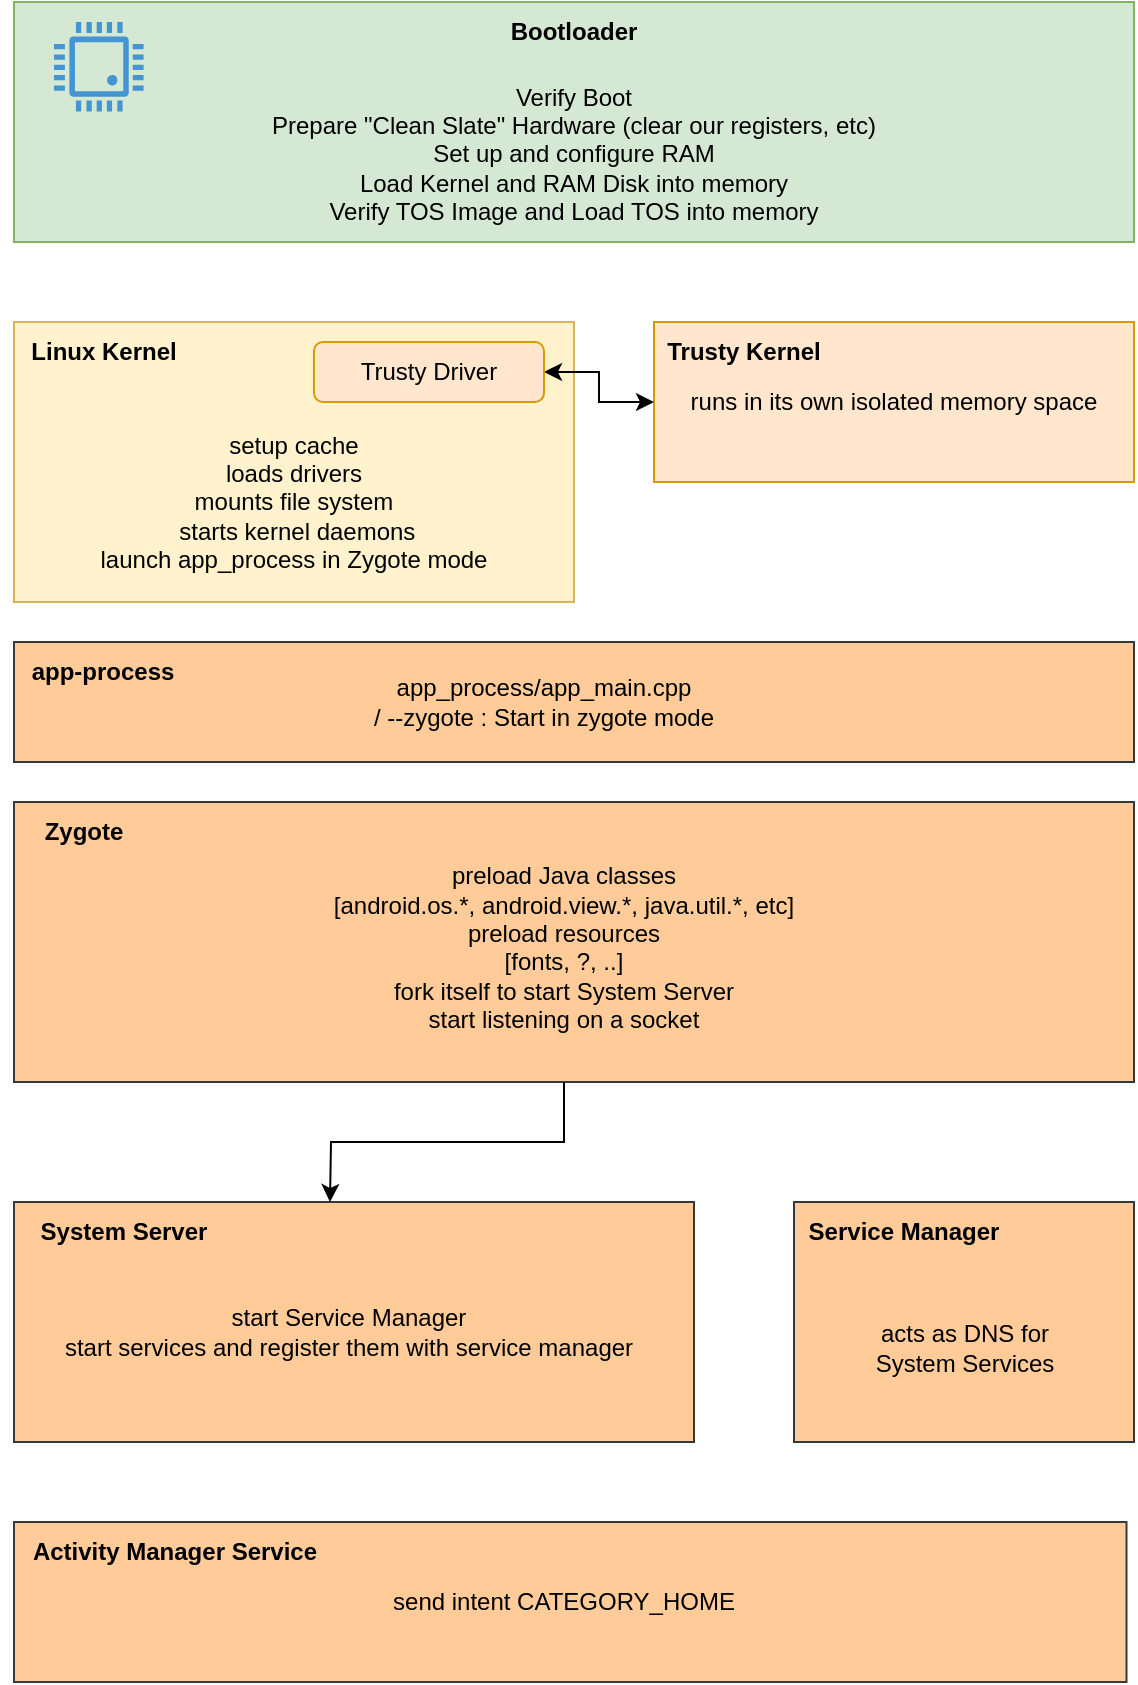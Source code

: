 <mxfile version="26.0.10">
  <diagram name="Page-1" id="g4vA7x9xGMmhjbXBI0Az">
    <mxGraphModel dx="1975" dy="1126" grid="1" gridSize="10" guides="1" tooltips="1" connect="1" arrows="1" fold="1" page="1" pageScale="1" pageWidth="850" pageHeight="1100" math="0" shadow="0">
      <root>
        <mxCell id="0" />
        <mxCell id="1" parent="0" />
        <mxCell id="JTFcoA_yMMZBAldnWhBs-1" value="" style="rounded=0;whiteSpace=wrap;html=1;fillColor=#d5e8d4;strokeColor=#82b366;" vertex="1" parent="1">
          <mxGeometry x="160" y="80" width="560" height="120" as="geometry" />
        </mxCell>
        <mxCell id="JTFcoA_yMMZBAldnWhBs-2" value="" style="pointerEvents=1;shadow=0;dashed=0;html=1;strokeColor=none;fillColor=#4495D1;labelPosition=center;verticalLabelPosition=bottom;verticalAlign=top;align=center;outlineConnect=0;shape=mxgraph.veeam.cpu;" vertex="1" parent="1">
          <mxGeometry x="180" y="90" width="44.8" height="44.8" as="geometry" />
        </mxCell>
        <mxCell id="JTFcoA_yMMZBAldnWhBs-3" value="" style="rounded=0;whiteSpace=wrap;html=1;fillColor=#fff2cc;strokeColor=#d6b656;" vertex="1" parent="1">
          <mxGeometry x="160" y="240" width="280" height="140" as="geometry" />
        </mxCell>
        <mxCell id="JTFcoA_yMMZBAldnWhBs-4" value="&lt;span data-huuid=&quot;6726455639055875607&quot;&gt;&lt;span&gt;runs in its own isolated memory space&lt;/span&gt;&lt;/span&gt;" style="rounded=0;whiteSpace=wrap;html=1;fillColor=#ffe6cc;strokeColor=#d79b00;" vertex="1" parent="1">
          <mxGeometry x="480" y="240" width="240" height="80" as="geometry" />
        </mxCell>
        <mxCell id="JTFcoA_yMMZBAldnWhBs-5" value="&lt;b&gt;Bootloader&lt;/b&gt;" style="text;html=1;align=center;verticalAlign=middle;whiteSpace=wrap;rounded=0;" vertex="1" parent="1">
          <mxGeometry x="410" y="80" width="60" height="30" as="geometry" />
        </mxCell>
        <mxCell id="JTFcoA_yMMZBAldnWhBs-6" value="&lt;div&gt;Verify Boot&lt;/div&gt;&lt;div&gt;Prepare &quot;Clean Slate&quot; Hardware (clear our registers, etc)&lt;/div&gt;&lt;div&gt;Set up and configure RAM&lt;/div&gt;&lt;div&gt;Load Kernel and RAM Disk into memory &lt;br&gt;&lt;/div&gt;&lt;div&gt;Verify TOS Image and Load TOS into memory&lt;/div&gt;" style="text;html=1;align=center;verticalAlign=middle;whiteSpace=wrap;rounded=0;" vertex="1" parent="1">
          <mxGeometry x="240" y="120" width="400" height="72.6" as="geometry" />
        </mxCell>
        <mxCell id="JTFcoA_yMMZBAldnWhBs-7" value="&lt;b&gt;Linux Kernel&lt;/b&gt;" style="text;html=1;align=center;verticalAlign=middle;whiteSpace=wrap;rounded=0;" vertex="1" parent="1">
          <mxGeometry x="160" y="240" width="90" height="30" as="geometry" />
        </mxCell>
        <mxCell id="JTFcoA_yMMZBAldnWhBs-8" value="&lt;div&gt;setup cache&lt;/div&gt;&lt;div&gt;loads drivers&lt;/div&gt;&lt;div&gt;mounts file system&lt;/div&gt;&lt;div&gt;&amp;nbsp;starts kernel daemons&lt;/div&gt;&lt;div&gt;launch app_process in Zygote mode&lt;/div&gt;" style="text;html=1;align=center;verticalAlign=middle;whiteSpace=wrap;rounded=0;" vertex="1" parent="1">
          <mxGeometry x="200" y="290" width="200" height="80" as="geometry" />
        </mxCell>
        <mxCell id="JTFcoA_yMMZBAldnWhBs-9" value="&lt;b&gt;Trusty Kernel&lt;/b&gt;" style="text;html=1;align=center;verticalAlign=middle;whiteSpace=wrap;rounded=0;" vertex="1" parent="1">
          <mxGeometry x="470" y="240" width="110" height="30" as="geometry" />
        </mxCell>
        <mxCell id="JTFcoA_yMMZBAldnWhBs-10" value="" style="rounded=0;whiteSpace=wrap;html=1;fillColor=#ffcc99;strokeColor=#36393d;" vertex="1" parent="1">
          <mxGeometry x="160" y="480" width="560" height="140" as="geometry" />
        </mxCell>
        <mxCell id="JTFcoA_yMMZBAldnWhBs-11" value="&lt;b&gt;Zygote&lt;/b&gt;" style="text;html=1;align=center;verticalAlign=middle;whiteSpace=wrap;rounded=0;" vertex="1" parent="1">
          <mxGeometry x="160" y="480" width="70" height="30" as="geometry" />
        </mxCell>
        <mxCell id="JTFcoA_yMMZBAldnWhBs-13" style="edgeStyle=orthogonalEdgeStyle;rounded=0;orthogonalLoop=1;jettySize=auto;html=1;entryX=0;entryY=0.5;entryDx=0;entryDy=0;startArrow=classic;startFill=1;" edge="1" parent="1" source="JTFcoA_yMMZBAldnWhBs-12" target="JTFcoA_yMMZBAldnWhBs-4">
          <mxGeometry relative="1" as="geometry" />
        </mxCell>
        <mxCell id="JTFcoA_yMMZBAldnWhBs-12" value="Trusty Driver" style="rounded=1;whiteSpace=wrap;html=1;fillColor=#ffe6cc;strokeColor=#d79b00;" vertex="1" parent="1">
          <mxGeometry x="310" y="250" width="115" height="30" as="geometry" />
        </mxCell>
        <mxCell id="JTFcoA_yMMZBAldnWhBs-14" value="&lt;div&gt;preload Java classes&lt;/div&gt;&lt;div&gt;[android.os.*, android.view.*, java.util.*, etc]&lt;/div&gt;&lt;div&gt;preload resources&lt;/div&gt;&lt;div&gt;[fonts, ?, ..]&lt;/div&gt;&lt;div&gt;fork itself to start System Server&lt;/div&gt;&lt;div&gt;start listening on a socket&lt;/div&gt;&lt;div&gt;&lt;br&gt;&lt;/div&gt;" style="text;html=1;align=center;verticalAlign=middle;whiteSpace=wrap;rounded=0;" vertex="1" parent="1">
          <mxGeometry x="270" y="500" width="330" height="120" as="geometry" />
        </mxCell>
        <mxCell id="JTFcoA_yMMZBAldnWhBs-15" value="" style="rounded=0;whiteSpace=wrap;html=1;fillColor=#ffcc99;strokeColor=#36393d;" vertex="1" parent="1">
          <mxGeometry x="160" y="680" width="340" height="120" as="geometry" />
        </mxCell>
        <mxCell id="JTFcoA_yMMZBAldnWhBs-16" value="&lt;b&gt;System Server&lt;/b&gt;" style="text;html=1;align=center;verticalAlign=middle;whiteSpace=wrap;rounded=0;" vertex="1" parent="1">
          <mxGeometry x="160" y="680" width="110" height="30" as="geometry" />
        </mxCell>
        <mxCell id="JTFcoA_yMMZBAldnWhBs-17" value="&lt;div&gt;start Service Manager&lt;/div&gt;&lt;div&gt;start services and register them with service manager&lt;/div&gt;" style="text;html=1;align=center;verticalAlign=middle;whiteSpace=wrap;rounded=0;" vertex="1" parent="1">
          <mxGeometry x="175" y="710" width="305" height="70" as="geometry" />
        </mxCell>
        <mxCell id="JTFcoA_yMMZBAldnWhBs-19" value="" style="rounded=0;whiteSpace=wrap;html=1;fillColor=#ffcc99;strokeColor=#36393d;" vertex="1" parent="1">
          <mxGeometry x="550" y="680" width="170" height="120" as="geometry" />
        </mxCell>
        <mxCell id="JTFcoA_yMMZBAldnWhBs-20" value="&lt;b&gt;Service Manager&lt;/b&gt;" style="text;html=1;align=center;verticalAlign=middle;whiteSpace=wrap;rounded=0;" vertex="1" parent="1">
          <mxGeometry x="550" y="680" width="110" height="30" as="geometry" />
        </mxCell>
        <mxCell id="JTFcoA_yMMZBAldnWhBs-21" value="" style="rounded=0;whiteSpace=wrap;html=1;fillColor=#ffcc99;strokeColor=#36393d;" vertex="1" parent="1">
          <mxGeometry x="160" y="840" width="556.25" height="80" as="geometry" />
        </mxCell>
        <mxCell id="JTFcoA_yMMZBAldnWhBs-22" value="&lt;b&gt;Activity Manager Service&lt;/b&gt;" style="text;html=1;align=center;verticalAlign=middle;whiteSpace=wrap;rounded=0;" vertex="1" parent="1">
          <mxGeometry x="153.75" y="840" width="172.5" height="30" as="geometry" />
        </mxCell>
        <mxCell id="JTFcoA_yMMZBAldnWhBs-24" value="" style="rounded=0;whiteSpace=wrap;html=1;fillColor=#ffcc99;strokeColor=#36393d;" vertex="1" parent="1">
          <mxGeometry x="160" y="400" width="560" height="60" as="geometry" />
        </mxCell>
        <mxCell id="JTFcoA_yMMZBAldnWhBs-25" value="&lt;b&gt;app-process&lt;/b&gt;" style="text;html=1;align=center;verticalAlign=middle;whiteSpace=wrap;rounded=0;" vertex="1" parent="1">
          <mxGeometry x="157.5" y="400" width="92.5" height="30" as="geometry" />
        </mxCell>
        <mxCell id="JTFcoA_yMMZBAldnWhBs-26" value="&lt;div&gt;&lt;span class=&quot;Breadcrumbs-crumb&quot;&gt;app_process/app_main.cpp&lt;/span&gt;&lt;/div&gt;&lt;div&gt;&lt;span class=&quot;com&quot;&gt;/ --zygote : Start in zygote mode&lt;/span&gt;&lt;/div&gt;" style="text;html=1;align=center;verticalAlign=middle;whiteSpace=wrap;rounded=0;" vertex="1" parent="1">
          <mxGeometry x="285" y="415" width="280" height="30" as="geometry" />
        </mxCell>
        <mxCell id="JTFcoA_yMMZBAldnWhBs-27" style="edgeStyle=orthogonalEdgeStyle;rounded=0;orthogonalLoop=1;jettySize=auto;html=1;" edge="1" parent="1" source="JTFcoA_yMMZBAldnWhBs-14">
          <mxGeometry relative="1" as="geometry">
            <mxPoint x="318" y="680" as="targetPoint" />
          </mxGeometry>
        </mxCell>
        <mxCell id="JTFcoA_yMMZBAldnWhBs-28" value="acts as DNS for System Services" style="text;html=1;align=center;verticalAlign=middle;whiteSpace=wrap;rounded=0;" vertex="1" parent="1">
          <mxGeometry x="582.5" y="725" width="105" height="55" as="geometry" />
        </mxCell>
        <mxCell id="JTFcoA_yMMZBAldnWhBs-29" value="send intent CATEGORY_HOME" style="text;html=1;align=center;verticalAlign=middle;whiteSpace=wrap;rounded=0;" vertex="1" parent="1">
          <mxGeometry x="270" y="852.5" width="330" height="55" as="geometry" />
        </mxCell>
      </root>
    </mxGraphModel>
  </diagram>
</mxfile>
